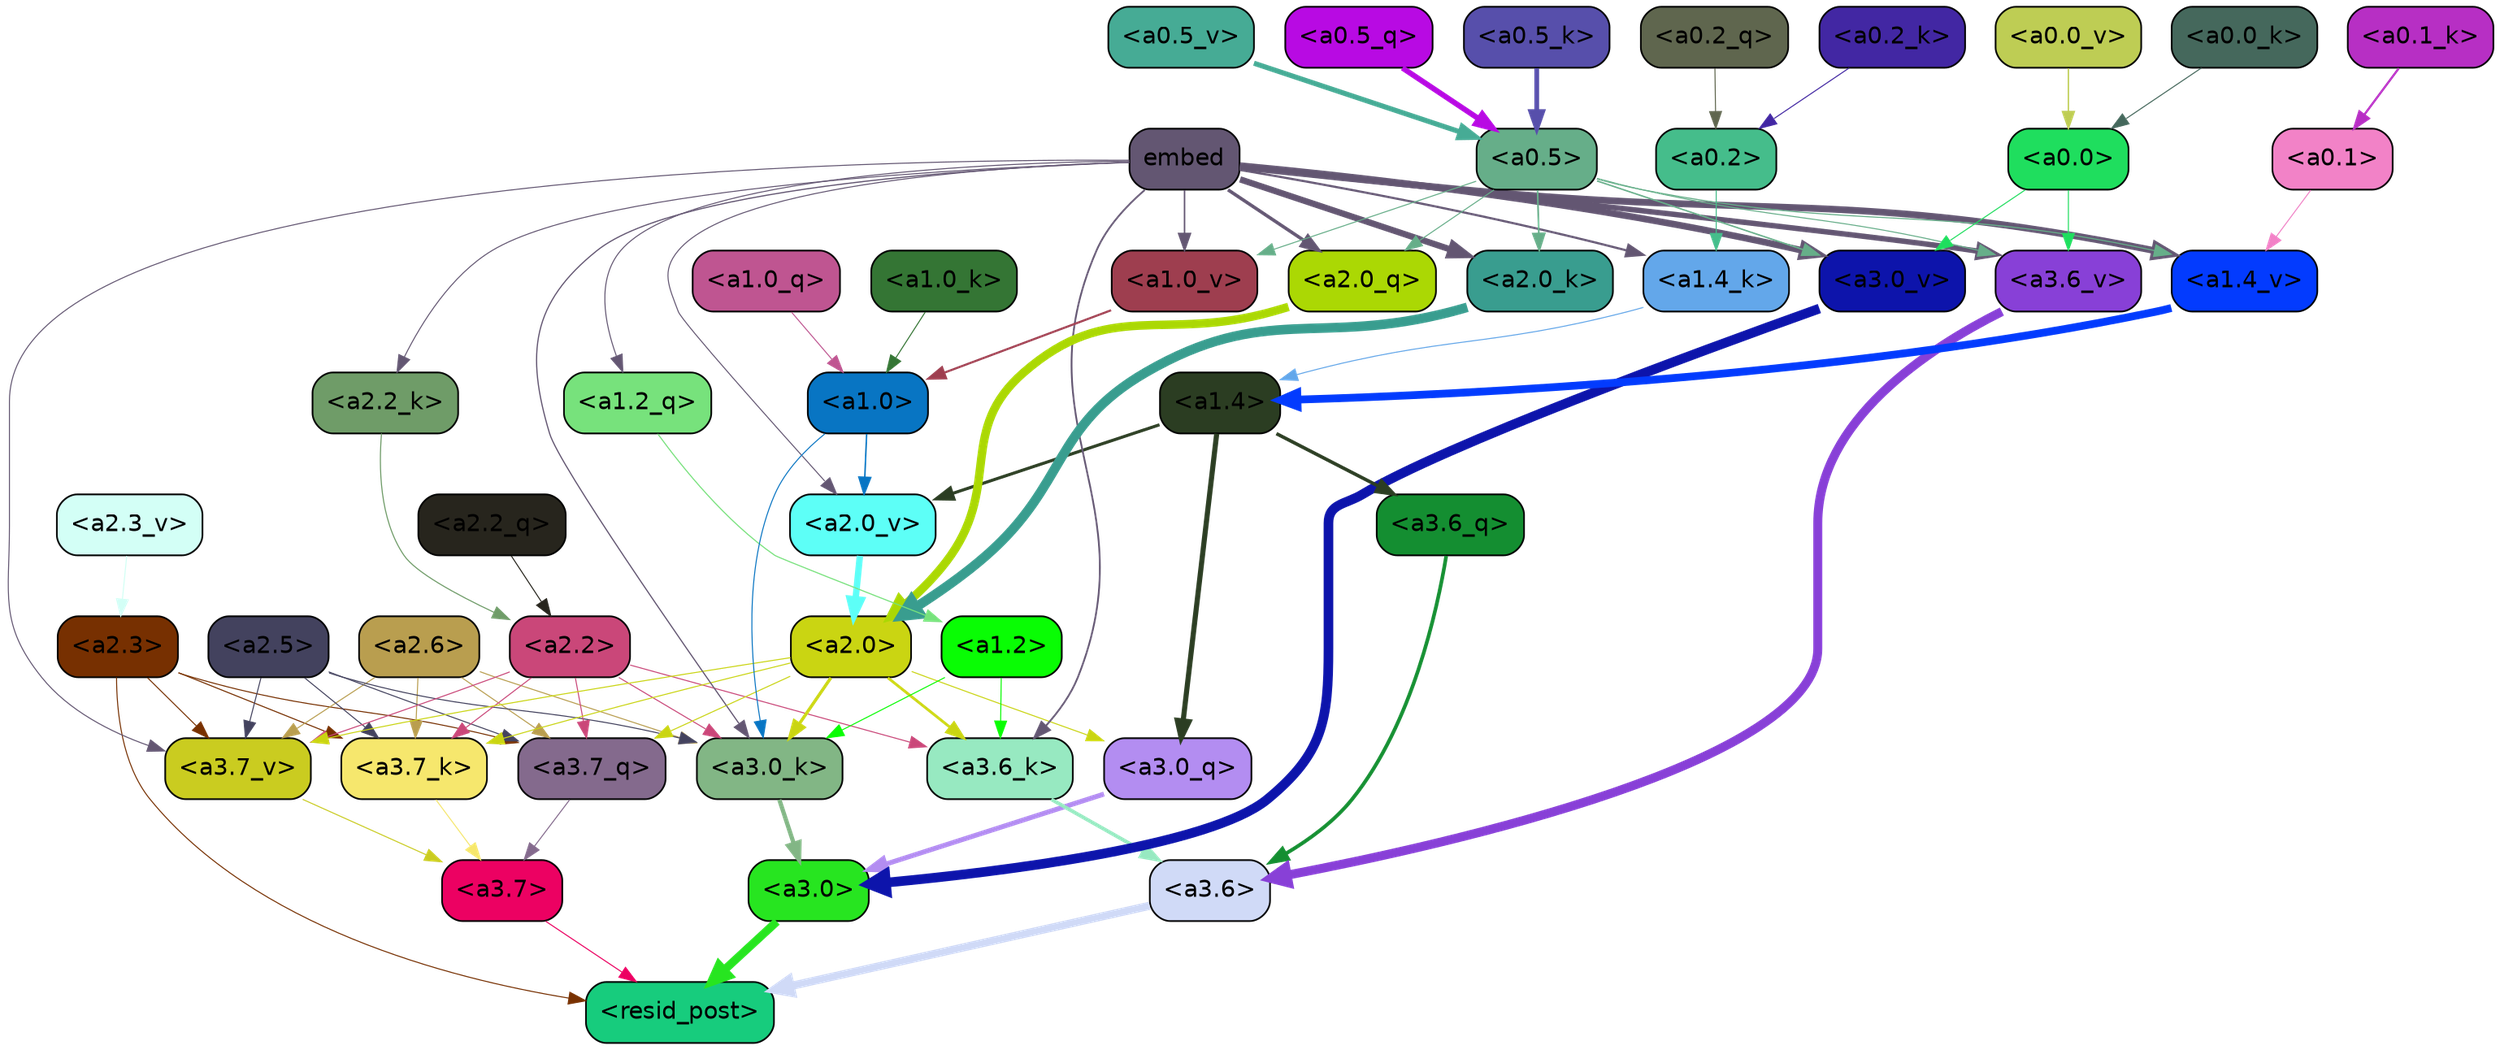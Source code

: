 strict digraph "" {
	graph [bgcolor=transparent,
		layout=dot,
		overlap=false,
		splines=true
	];
	"<a3.7>"	[color=black,
		fillcolor="#ec0162",
		fontname=Helvetica,
		shape=box,
		style="filled, rounded"];
	"<resid_post>"	[color=black,
		fillcolor="#17cc7d",
		fontname=Helvetica,
		shape=box,
		style="filled, rounded"];
	"<a3.7>" -> "<resid_post>"	[color="#ec0162",
		penwidth=0.6];
	"<a3.6>"	[color=black,
		fillcolor="#d0daf7",
		fontname=Helvetica,
		shape=box,
		style="filled, rounded"];
	"<a3.6>" -> "<resid_post>"	[color="#d0daf7",
		penwidth=4.751592040061951];
	"<a3.0>"	[color=black,
		fillcolor="#27e520",
		fontname=Helvetica,
		shape=box,
		style="filled, rounded"];
	"<a3.0>" -> "<resid_post>"	[color="#27e520",
		penwidth=4.904066681861877];
	"<a2.3>"	[color=black,
		fillcolor="#773001",
		fontname=Helvetica,
		shape=box,
		style="filled, rounded"];
	"<a2.3>" -> "<resid_post>"	[color="#773001",
		penwidth=0.6];
	"<a3.7_q>"	[color=black,
		fillcolor="#846a8d",
		fontname=Helvetica,
		shape=box,
		style="filled, rounded"];
	"<a2.3>" -> "<a3.7_q>"	[color="#773001",
		penwidth=0.6];
	"<a3.7_k>"	[color=black,
		fillcolor="#f6e76d",
		fontname=Helvetica,
		shape=box,
		style="filled, rounded"];
	"<a2.3>" -> "<a3.7_k>"	[color="#773001",
		penwidth=0.6];
	"<a3.7_v>"	[color=black,
		fillcolor="#cacc20",
		fontname=Helvetica,
		shape=box,
		style="filled, rounded"];
	"<a2.3>" -> "<a3.7_v>"	[color="#773001",
		penwidth=0.6];
	"<a3.7_q>" -> "<a3.7>"	[color="#846a8d",
		penwidth=0.6];
	"<a3.6_q>"	[color=black,
		fillcolor="#148e31",
		fontname=Helvetica,
		shape=box,
		style="filled, rounded"];
	"<a3.6_q>" -> "<a3.6>"	[color="#148e31",
		penwidth=2.160832464694977];
	"<a3.0_q>"	[color=black,
		fillcolor="#b38df1",
		fontname=Helvetica,
		shape=box,
		style="filled, rounded"];
	"<a3.0_q>" -> "<a3.0>"	[color="#b38df1",
		penwidth=2.870753765106201];
	"<a3.7_k>" -> "<a3.7>"	[color="#f6e76d",
		penwidth=0.6];
	"<a3.6_k>"	[color=black,
		fillcolor="#97e9c1",
		fontname=Helvetica,
		shape=box,
		style="filled, rounded"];
	"<a3.6_k>" -> "<a3.6>"	[color="#97e9c1",
		penwidth=2.13908451795578];
	"<a3.0_k>"	[color=black,
		fillcolor="#82b685",
		fontname=Helvetica,
		shape=box,
		style="filled, rounded"];
	"<a3.0_k>" -> "<a3.0>"	[color="#82b685",
		penwidth=2.520303964614868];
	"<a3.7_v>" -> "<a3.7>"	[color="#cacc20",
		penwidth=0.6];
	"<a3.6_v>"	[color=black,
		fillcolor="#8840d7",
		fontname=Helvetica,
		shape=box,
		style="filled, rounded"];
	"<a3.6_v>" -> "<a3.6>"	[color="#8840d7",
		penwidth=5.297133803367615];
	"<a3.0_v>"	[color=black,
		fillcolor="#0d14ab",
		fontname=Helvetica,
		shape=box,
		style="filled, rounded"];
	"<a3.0_v>" -> "<a3.0>"	[color="#0d14ab",
		penwidth=5.680712580680847];
	"<a2.6>"	[color=black,
		fillcolor="#b99e4f",
		fontname=Helvetica,
		shape=box,
		style="filled, rounded"];
	"<a2.6>" -> "<a3.7_q>"	[color="#b99e4f",
		penwidth=0.6];
	"<a2.6>" -> "<a3.7_k>"	[color="#b99e4f",
		penwidth=0.6];
	"<a2.6>" -> "<a3.0_k>"	[color="#b99e4f",
		penwidth=0.6];
	"<a2.6>" -> "<a3.7_v>"	[color="#b99e4f",
		penwidth=0.6];
	"<a2.5>"	[color=black,
		fillcolor="#43425e",
		fontname=Helvetica,
		shape=box,
		style="filled, rounded"];
	"<a2.5>" -> "<a3.7_q>"	[color="#43425e",
		penwidth=0.6];
	"<a2.5>" -> "<a3.7_k>"	[color="#43425e",
		penwidth=0.6];
	"<a2.5>" -> "<a3.0_k>"	[color="#43425e",
		penwidth=0.6];
	"<a2.5>" -> "<a3.7_v>"	[color="#43425e",
		penwidth=0.6];
	"<a2.2>"	[color=black,
		fillcolor="#ca4779",
		fontname=Helvetica,
		shape=box,
		style="filled, rounded"];
	"<a2.2>" -> "<a3.7_q>"	[color="#ca4779",
		penwidth=0.6];
	"<a2.2>" -> "<a3.7_k>"	[color="#ca4779",
		penwidth=0.6];
	"<a2.2>" -> "<a3.6_k>"	[color="#ca4779",
		penwidth=0.6];
	"<a2.2>" -> "<a3.0_k>"	[color="#ca4779",
		penwidth=0.6];
	"<a2.2>" -> "<a3.7_v>"	[color="#ca4779",
		penwidth=0.6];
	"<a2.0>"	[color=black,
		fillcolor="#cad512",
		fontname=Helvetica,
		shape=box,
		style="filled, rounded"];
	"<a2.0>" -> "<a3.7_q>"	[color="#cad512",
		penwidth=0.6];
	"<a2.0>" -> "<a3.0_q>"	[color="#cad512",
		penwidth=0.6];
	"<a2.0>" -> "<a3.7_k>"	[color="#cad512",
		penwidth=0.6];
	"<a2.0>" -> "<a3.6_k>"	[color="#cad512",
		penwidth=1.5897698998451233];
	"<a2.0>" -> "<a3.0_k>"	[color="#cad512",
		penwidth=1.8405593037605286];
	"<a2.0>" -> "<a3.7_v>"	[color="#cad512",
		penwidth=0.6];
	"<a1.4>"	[color=black,
		fillcolor="#2b3d22",
		fontname=Helvetica,
		shape=box,
		style="filled, rounded"];
	"<a1.4>" -> "<a3.6_q>"	[color="#2b3d22",
		penwidth=2.0260728895664215];
	"<a1.4>" -> "<a3.0_q>"	[color="#2b3d22",
		penwidth=3.0185627341270447];
	"<a2.0_v>"	[color=black,
		fillcolor="#5dfff7",
		fontname=Helvetica,
		shape=box,
		style="filled, rounded"];
	"<a1.4>" -> "<a2.0_v>"	[color="#2b3d22",
		penwidth=1.7970525026321411];
	"<a1.2>"	[color=black,
		fillcolor="#09fd04",
		fontname=Helvetica,
		shape=box,
		style="filled, rounded"];
	"<a1.2>" -> "<a3.6_k>"	[color="#09fd04",
		penwidth=0.6];
	"<a1.2>" -> "<a3.0_k>"	[color="#09fd04",
		penwidth=0.6];
	embed	[color=black,
		fillcolor="#635672",
		fontname=Helvetica,
		shape=box,
		style="filled, rounded"];
	embed -> "<a3.6_k>"	[color="#635672",
		penwidth=1.046662151813507];
	embed -> "<a3.0_k>"	[color="#635672",
		penwidth=0.6995279788970947];
	embed -> "<a3.7_v>"	[color="#635672",
		penwidth=0.6];
	embed -> "<a3.6_v>"	[color="#635672",
		penwidth=3.1840110421180725];
	embed -> "<a3.0_v>"	[color="#635672",
		penwidth=3.9005755856633186];
	"<a2.0_q>"	[color=black,
		fillcolor="#abd804",
		fontname=Helvetica,
		shape=box,
		style="filled, rounded"];
	embed -> "<a2.0_q>"	[color="#635672",
		penwidth=1.9669389724731445];
	"<a2.2_k>"	[color=black,
		fillcolor="#6f9c68",
		fontname=Helvetica,
		shape=box,
		style="filled, rounded"];
	embed -> "<a2.2_k>"	[color="#635672",
		penwidth=0.6];
	"<a2.0_k>"	[color=black,
		fillcolor="#399d8f",
		fontname=Helvetica,
		shape=box,
		style="filled, rounded"];
	embed -> "<a2.0_k>"	[color="#635672",
		penwidth=3.6898754835128784];
	embed -> "<a2.0_v>"	[color="#635672",
		penwidth=0.6];
	"<a1.2_q>"	[color=black,
		fillcolor="#77e27c",
		fontname=Helvetica,
		shape=box,
		style="filled, rounded"];
	embed -> "<a1.2_q>"	[color="#635672",
		penwidth=0.6];
	"<a1.4_k>"	[color=black,
		fillcolor="#63a7ea",
		fontname=Helvetica,
		shape=box,
		style="filled, rounded"];
	embed -> "<a1.4_k>"	[color="#635672",
		penwidth=1.2758672684431076];
	"<a1.4_v>"	[color=black,
		fillcolor="#033bfe",
		fontname=Helvetica,
		shape=box,
		style="filled, rounded"];
	embed -> "<a1.4_v>"	[color="#635672",
		penwidth=3.992354243993759];
	"<a1.0_v>"	[color=black,
		fillcolor="#9e3e4f",
		fontname=Helvetica,
		shape=box,
		style="filled, rounded"];
	embed -> "<a1.0_v>"	[color="#635672",
		penwidth=0.8768336176872253];
	"<a1.0>"	[color=black,
		fillcolor="#0875c3",
		fontname=Helvetica,
		shape=box,
		style="filled, rounded"];
	"<a1.0>" -> "<a3.0_k>"	[color="#0875c3",
		penwidth=0.6];
	"<a1.0>" -> "<a2.0_v>"	[color="#0875c3",
		penwidth=0.8836666345596313];
	"<a0.5>"	[color=black,
		fillcolor="#66ae89",
		fontname=Helvetica,
		shape=box,
		style="filled, rounded"];
	"<a0.5>" -> "<a3.6_v>"	[color="#66ae89",
		penwidth=0.6];
	"<a0.5>" -> "<a3.0_v>"	[color="#66ae89",
		penwidth=0.8493617177009583];
	"<a0.5>" -> "<a2.0_q>"	[color="#66ae89",
		penwidth=0.6];
	"<a0.5>" -> "<a2.0_k>"	[color="#66ae89",
		penwidth=0.9942188858985901];
	"<a0.5>" -> "<a1.4_v>"	[color="#66ae89",
		penwidth=0.6379710733890533];
	"<a0.5>" -> "<a1.0_v>"	[color="#66ae89",
		penwidth=0.6];
	"<a0.0>"	[color=black,
		fillcolor="#1fde5e",
		fontname=Helvetica,
		shape=box,
		style="filled, rounded"];
	"<a0.0>" -> "<a3.6_v>"	[color="#1fde5e",
		penwidth=0.6];
	"<a0.0>" -> "<a3.0_v>"	[color="#1fde5e",
		penwidth=0.6];
	"<a2.2_q>"	[color=black,
		fillcolor="#27251d",
		fontname=Helvetica,
		shape=box,
		style="filled, rounded"];
	"<a2.2_q>" -> "<a2.2>"	[color="#27251d",
		penwidth=0.6];
	"<a2.0_q>" -> "<a2.0>"	[color="#abd804",
		penwidth=5.0040658712387085];
	"<a2.2_k>" -> "<a2.2>"	[color="#6f9c68",
		penwidth=0.6304321400821209];
	"<a2.0_k>" -> "<a2.0>"	[color="#399d8f",
		penwidth=5.6445024609565735];
	"<a2.3_v>"	[color=black,
		fillcolor="#d3fff6",
		fontname=Helvetica,
		shape=box,
		style="filled, rounded"];
	"<a2.3_v>" -> "<a2.3>"	[color="#d3fff6",
		penwidth=0.6];
	"<a2.0_v>" -> "<a2.0>"	[color="#5dfff7",
		penwidth=3.781584322452545];
	"<a1.2_q>" -> "<a1.2>"	[color="#77e27c",
		penwidth=0.6481351256370544];
	"<a1.0_q>"	[color=black,
		fillcolor="#bf5591",
		fontname=Helvetica,
		shape=box,
		style="filled, rounded"];
	"<a1.0_q>" -> "<a1.0>"	[color="#bf5591",
		penwidth=0.6];
	"<a1.4_k>" -> "<a1.4>"	[color="#63a7ea",
		penwidth=0.6];
	"<a1.0_k>"	[color=black,
		fillcolor="#347534",
		fontname=Helvetica,
		shape=box,
		style="filled, rounded"];
	"<a1.0_k>" -> "<a1.0>"	[color="#347534",
		penwidth=0.6];
	"<a1.4_v>" -> "<a1.4>"	[color="#033bfe",
		penwidth=4.602061748504639];
	"<a1.0_v>" -> "<a1.0>"	[color="#9e3e4f",
		penwidth=1.227757602930069];
	"<a0.2>"	[color=black,
		fillcolor="#45bd8b",
		fontname=Helvetica,
		shape=box,
		style="filled, rounded"];
	"<a0.2>" -> "<a1.4_k>"	[color="#45bd8b",
		penwidth=0.6];
	"<a0.1>"	[color=black,
		fillcolor="#f282c7",
		fontname=Helvetica,
		shape=box,
		style="filled, rounded"];
	"<a0.1>" -> "<a1.4_v>"	[color="#f282c7",
		penwidth=0.6];
	"<a0.5_q>"	[color=black,
		fillcolor="#b80ae3",
		fontname=Helvetica,
		shape=box,
		style="filled, rounded"];
	"<a0.5_q>" -> "<a0.5>"	[color="#b80ae3",
		penwidth=3.219071626663208];
	"<a0.2_q>"	[color=black,
		fillcolor="#5f664e",
		fontname=Helvetica,
		shape=box,
		style="filled, rounded"];
	"<a0.2_q>" -> "<a0.2>"	[color="#5f664e",
		penwidth=0.6];
	"<a0.5_k>"	[color=black,
		fillcolor="#574fab",
		fontname=Helvetica,
		shape=box,
		style="filled, rounded"];
	"<a0.5_k>" -> "<a0.5>"	[color="#574fab",
		penwidth=2.7730584144592285];
	"<a0.2_k>"	[color=black,
		fillcolor="#4227a3",
		fontname=Helvetica,
		shape=box,
		style="filled, rounded"];
	"<a0.2_k>" -> "<a0.2>"	[color="#4227a3",
		penwidth=0.6];
	"<a0.1_k>"	[color=black,
		fillcolor="#b72fc4",
		fontname=Helvetica,
		shape=box,
		style="filled, rounded"];
	"<a0.1_k>" -> "<a0.1>"	[color="#b72fc4",
		penwidth=1.281095266342163];
	"<a0.0_k>"	[color=black,
		fillcolor="#45685c",
		fontname=Helvetica,
		shape=box,
		style="filled, rounded"];
	"<a0.0_k>" -> "<a0.0>"	[color="#45685c",
		penwidth=0.6];
	"<a0.5_v>"	[color=black,
		fillcolor="#46ab95",
		fontname=Helvetica,
		shape=box,
		style="filled, rounded"];
	"<a0.5_v>" -> "<a0.5>"	[color="#46ab95",
		penwidth=2.9687485098838806];
	"<a0.0_v>"	[color=black,
		fillcolor="#becd54",
		fontname=Helvetica,
		shape=box,
		style="filled, rounded"];
	"<a0.0_v>" -> "<a0.0>"	[color="#becd54",
		penwidth=0.8196042068302631];
}
